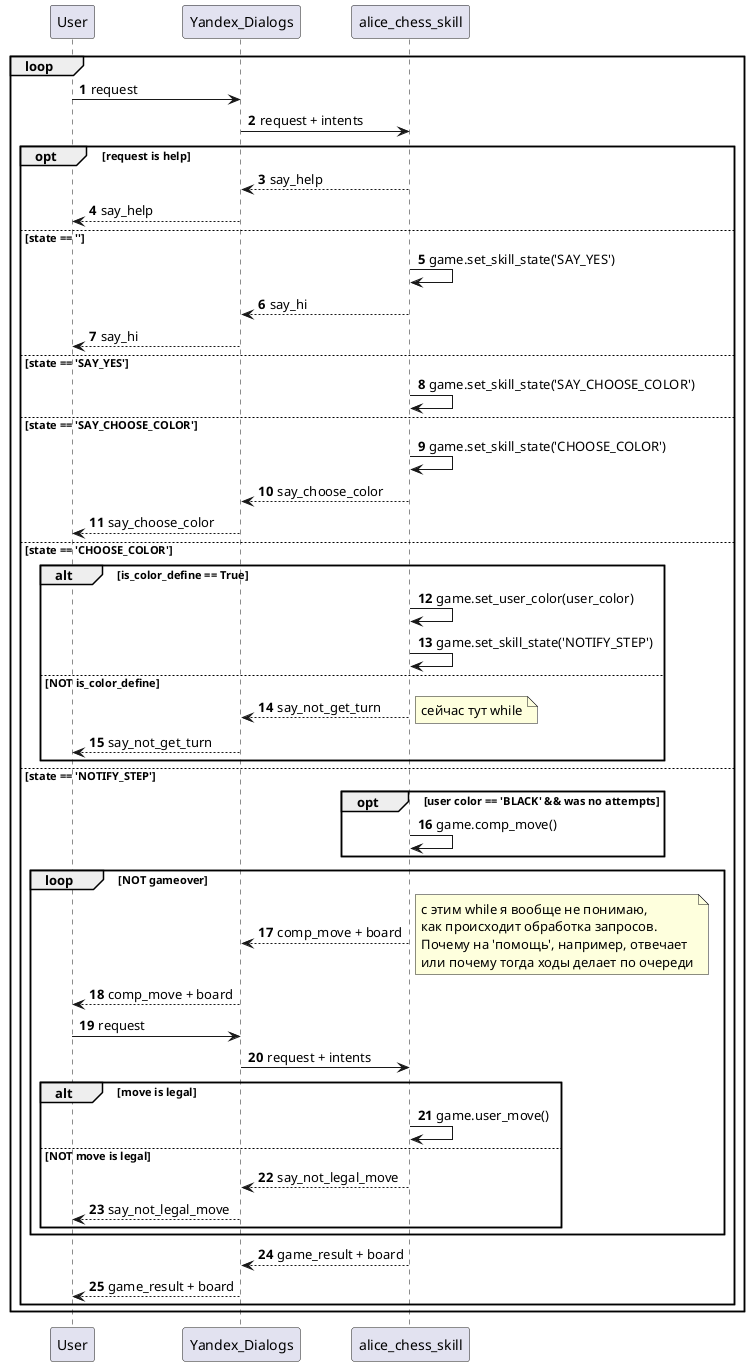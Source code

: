 @startuml

autonumber
loop
User -> Yandex_Dialogs: request
Yandex_Dialogs -> alice_chess_skill: request + intents
'alice_chess_skill -> alice_chess_skill: processRequest()
opt request is help
    alice_chess_skill  --> Yandex_Dialogs: say_help
    Yandex_Dialogs --> User: say_help
else state == ''
    alice_chess_skill -> alice_chess_skill: game.set_skill_state('SAY_YES')
    alice_chess_skill  --> Yandex_Dialogs: say_hi
    Yandex_Dialogs --> User: say_hi
else state == 'SAY_YES'
    alice_chess_skill -> alice_chess_skill: game.set_skill_state('SAY_CHOOSE_COLOR')
else state == 'SAY_CHOOSE_COLOR'
    alice_chess_skill -> alice_chess_skill: game.set_skill_state('CHOOSE_COLOR')
    alice_chess_skill  --> Yandex_Dialogs: say_choose_color
    Yandex_Dialogs --> User: say_choose_color
else state == 'CHOOSE_COLOR'
    alt is_color_define == True
        alice_chess_skill -> alice_chess_skill: game.set_user_color(user_color)
        alice_chess_skill -> alice_chess_skill: game.set_skill_state('NOTIFY_STEP')
    else NOT is_color_define
         alice_chess_skill  --> Yandex_Dialogs: say_not_get_turn
         note right
            сейчас тут while
         end note
         Yandex_Dialogs --> User: say_not_get_turn
    end
else state == 'NOTIFY_STEP'
   opt user color == 'BLACK' && was no attempts
     alice_chess_skill -> alice_chess_skill: game.comp_move()
   end
   loop NOT gameover
    alice_chess_skill  --> Yandex_Dialogs: comp_move + board
    note right
        с этим while я вообще не понимаю,
        как происходит обработка запросов.
        Почему на 'помощь', например, отвечает
        или почему тогда ходы делает по очереди
    end note
    Yandex_Dialogs --> User: comp_move + board
    User -> Yandex_Dialogs: request
    Yandex_Dialogs -> alice_chess_skill: request + intents
    alt move is legal
        alice_chess_skill -> alice_chess_skill: game.user_move()
    else NOT move is legal
        alice_chess_skill  --> Yandex_Dialogs: say_not_legal_move
        Yandex_Dialogs --> User: say_not_legal_move
    end
   end
   alice_chess_skill  --> Yandex_Dialogs: game_result + board
   Yandex_Dialogs --> User:  game_result + board
end
end

@enduml
